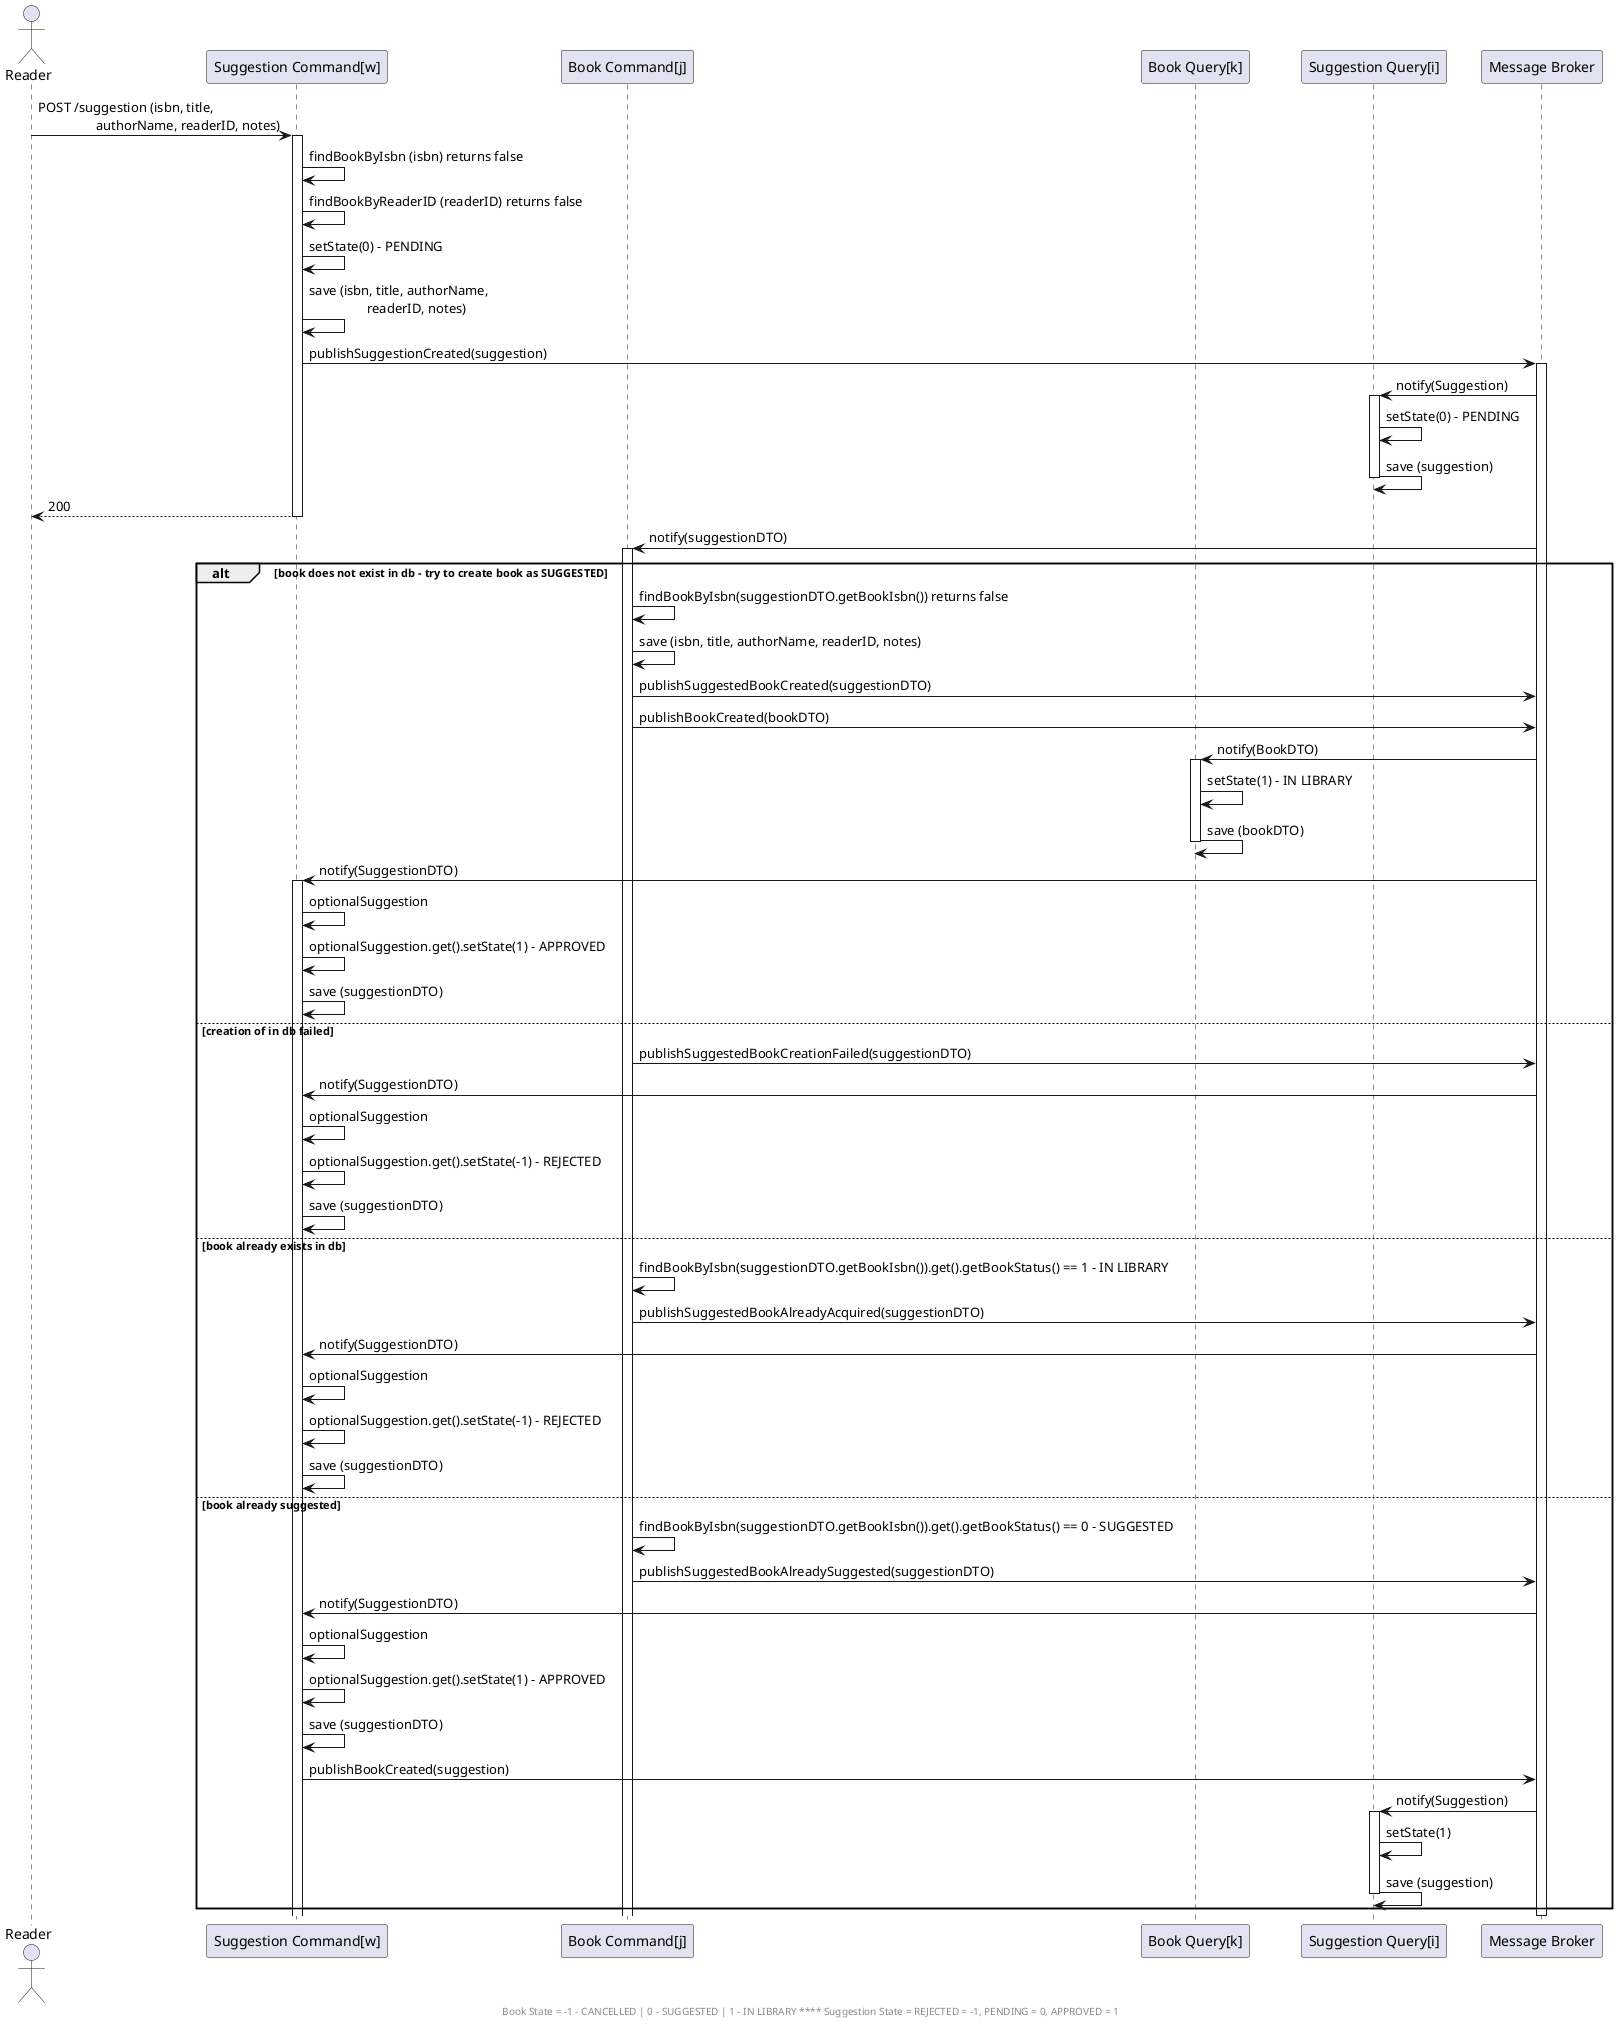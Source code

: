 @startuml
'https://plantuml.com/sequence-diagram

actor "Reader" as R
participant "Suggestion Command[w]" as SC
participant "Book Command[j]" as BC
participant "Book Query[k]" as BQ
participant "Suggestion Query[i]" as SQ

participant "Message Broker" as MB


R -> SC : POST /suggestion (isbn, title,\n\t\t authorName, readerID, notes)
activate SC

SC -> SC : findBookByIsbn (isbn) returns false
SC -> SC : findBookByReaderID (readerID) returns false
SC -> SC : setState(0) - PENDING
SC -> SC : save (isbn, title, authorName, \n\t\t readerID, notes)

SC -> MB : publishSuggestionCreated(suggestion)
activate MB
MB -> SQ : notify(Suggestion)
activate SQ
SQ -> SQ : setState(0) - PENDING
SQ -> SQ : save (suggestion)
deactivate SQ

SC --> R: 200
deactivate SC

MB -> BC : notify(suggestionDTO)
activate BC

    alt book does not exist in db - try to create book as SUGGESTED
            BC -> BC : findBookByIsbn(suggestionDTO.getBookIsbn()) returns false
            BC -> BC : save (isbn, title, authorName, readerID, notes)
            BC -> MB : publishSuggestedBookCreated(suggestionDTO)
            BC -> MB : publishBookCreated(bookDTO)

            MB -> BQ : notify(BookDTO)
            activate BQ
            BQ -> BQ : setState(1) - IN LIBRARY
            BQ -> BQ : save (bookDTO)
            deactivate BQ

            MB -> SC : notify(SuggestionDTO)
            activate SC
' optionalSuggestion = suggestionRepository.findBySuggestionID(suggestionDTO.getSuggestionID())
            SC -> SC : optionalSuggestion
            SC -> SC : optionalSuggestion.get().setState(1) - APPROVED
            SC -> SC : save (suggestionDTO)

    else creation of in db failed
            BC -> MB : publishSuggestedBookCreationFailed(suggestionDTO)

            MB -> SC : notify(SuggestionDTO)
            SC -> SC : optionalSuggestion
            SC -> SC : optionalSuggestion.get().setState(-1) - REJECTED
            SC -> SC : save (suggestionDTO)

    else book already exists in db
            BC -> BC : findBookByIsbn(suggestionDTO.getBookIsbn()).get().getBookStatus() == 1 - IN LIBRARY
            BC -> MB : publishSuggestedBookAlreadyAcquired(suggestionDTO)

            MB -> SC : notify(SuggestionDTO)
            SC -> SC : optionalSuggestion
            SC -> SC : optionalSuggestion.get().setState(-1) - REJECTED
            SC -> SC : save (suggestionDTO)

    else book already suggested
            BC -> BC : findBookByIsbn(suggestionDTO.getBookIsbn()).get().getBookStatus() == 0 - SUGGESTED
            BC -> MB : publishSuggestedBookAlreadySuggested(suggestionDTO)

            MB -> SC : notify(SuggestionDTO)
            SC -> SC : optionalSuggestion
            SC -> SC : optionalSuggestion.get().setState(1) - APPROVED
            SC -> SC : save (suggestionDTO)

            SC -> MB : publishBookCreated(suggestion)
            MB -> SQ : notify(Suggestion)
            activate SQ
            SQ -> SQ : setState(1)
            SQ -> SQ : save (suggestion)
            deactivate SQ
    end


deactivate MB

' Adiciona uma nota visível abaixo do diagrama
footer Book State = -1 - CANCELLED | 0 - SUGGESTED | 1 - IN LIBRARY **** Suggestion State = REJECTED = -1, PENDING = 0, APPROVED = 1

@enduml

